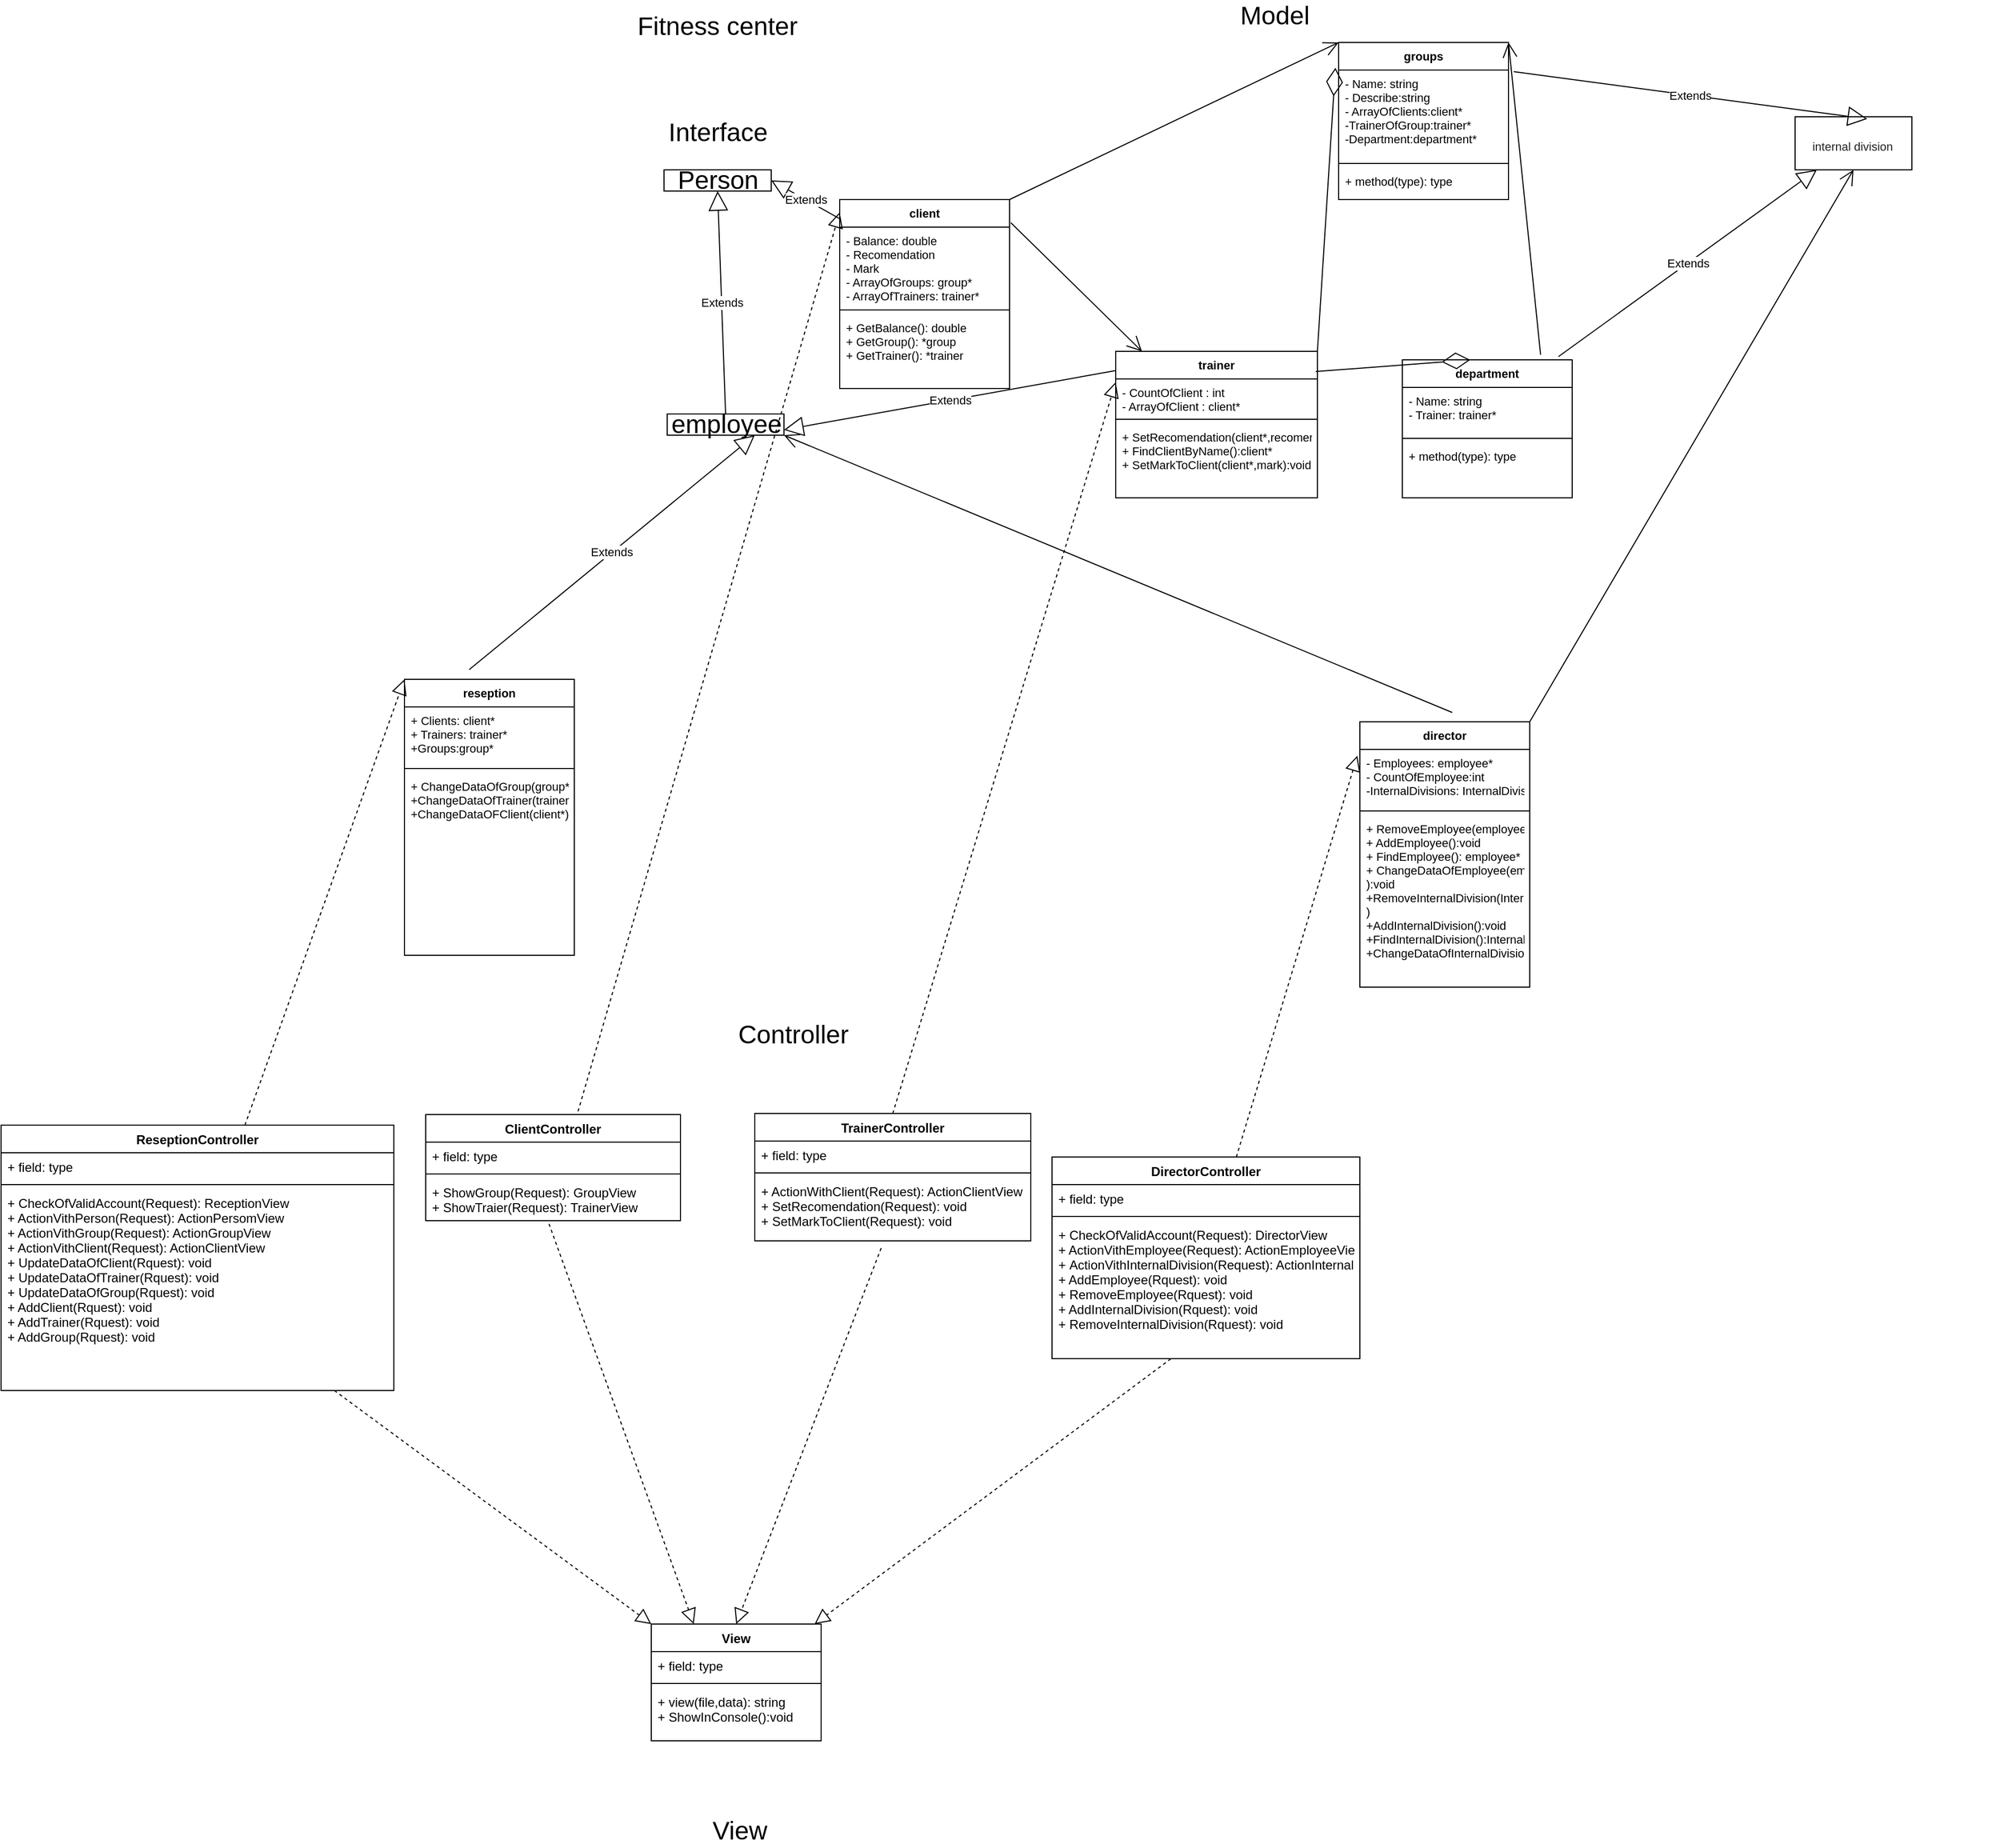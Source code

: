 <mxfile version="20.2.3" type="device"><diagram id="ywTpDA5CmYAOw7SFhdOo" name="Page-1"><mxGraphModel dx="3582" dy="1535" grid="1" gridSize="10" guides="1" tooltips="1" connect="1" arrows="1" fold="1" page="1" pageScale="1" pageWidth="827" pageHeight="1169" math="0" shadow="0"><root><mxCell id="0"/><mxCell id="1" parent="0"/><mxCell id="oSLBJCHj9Om_Ob4atrx4-1" value="&lt;font style=&quot;font-size: 24px;&quot;&gt;Fitness center&lt;/font&gt;" style="text;html=1;strokeColor=none;fillColor=none;align=center;verticalAlign=middle;whiteSpace=wrap;rounded=0;" parent="1" vertex="1"><mxGeometry x="310" y="10" width="190" height="30" as="geometry"/></mxCell><mxCell id="oSLBJCHj9Om_Ob4atrx4-3" value="View" style="text;html=1;strokeColor=none;fillColor=none;align=center;verticalAlign=middle;whiteSpace=wrap;rounded=0;fontSize=24;" parent="1" vertex="1"><mxGeometry x="395.5" y="1710" width="60" height="30" as="geometry"/></mxCell><mxCell id="oSLBJCHj9Om_Ob4atrx4-4" value="Model" style="text;html=1;strokeColor=none;fillColor=none;align=center;verticalAlign=middle;whiteSpace=wrap;rounded=0;fontSize=24;" parent="1" vertex="1"><mxGeometry x="900" width="60" height="30" as="geometry"/></mxCell><mxCell id="oSLBJCHj9Om_Ob4atrx4-5" value="Controller&lt;br&gt;" style="text;html=1;strokeColor=none;fillColor=none;align=center;verticalAlign=middle;whiteSpace=wrap;rounded=0;fontSize=24;" parent="1" vertex="1"><mxGeometry x="414" y="960" width="125" height="30" as="geometry"/></mxCell><mxCell id="oSLBJCHj9Om_Ob4atrx4-6" value="Interface&lt;br&gt;" style="text;html=1;strokeColor=none;fillColor=none;align=center;verticalAlign=middle;whiteSpace=wrap;rounded=0;fontSize=24;" parent="1" vertex="1"><mxGeometry x="342.5" y="110" width="125" height="30" as="geometry"/></mxCell><mxCell id="oSLBJCHj9Om_Ob4atrx4-7" value="Person" style="html=1;fontSize=24;" parent="1" vertex="1"><mxGeometry x="354.5" y="160" width="101" height="20" as="geometry"/></mxCell><mxCell id="oSLBJCHj9Om_Ob4atrx4-8" value="employee" style="html=1;fontSize=24;" parent="1" vertex="1"><mxGeometry x="357.5" y="390" width="110" height="20" as="geometry"/></mxCell><mxCell id="oSLBJCHj9Om_Ob4atrx4-13" value="trainer" style="swimlane;fontStyle=1;align=center;verticalAlign=top;childLayout=stackLayout;horizontal=1;startSize=26;horizontalStack=0;resizeParent=1;resizeParentMax=0;resizeLast=0;collapsible=1;marginBottom=0;fontSize=11;" parent="1" vertex="1"><mxGeometry x="780" y="331" width="190" height="138" as="geometry"/></mxCell><mxCell id="oSLBJCHj9Om_Ob4atrx4-14" value="- CountOfClient : int&#10;- ArrayOfClient : client*" style="text;strokeColor=none;fillColor=none;align=left;verticalAlign=top;spacingLeft=4;spacingRight=4;overflow=hidden;rotatable=0;points=[[0,0.5],[1,0.5]];portConstraint=eastwest;fontSize=11;" parent="oSLBJCHj9Om_Ob4atrx4-13" vertex="1"><mxGeometry y="26" width="190" height="34" as="geometry"/></mxCell><mxCell id="oSLBJCHj9Om_Ob4atrx4-15" value="" style="line;strokeWidth=1;fillColor=none;align=left;verticalAlign=middle;spacingTop=-1;spacingLeft=3;spacingRight=3;rotatable=0;labelPosition=right;points=[];portConstraint=eastwest;fontSize=11;" parent="oSLBJCHj9Om_Ob4atrx4-13" vertex="1"><mxGeometry y="60" width="190" height="8" as="geometry"/></mxCell><mxCell id="oSLBJCHj9Om_Ob4atrx4-16" value="+ SetRecomendation(client*,recomendation): void&#10;+ FindClientByName():client*&#10;+ SetMarkToClient(client*,mark):void" style="text;strokeColor=none;fillColor=none;align=left;verticalAlign=top;spacingLeft=4;spacingRight=4;overflow=hidden;rotatable=0;points=[[0,0.5],[1,0.5]];portConstraint=eastwest;fontSize=11;" parent="oSLBJCHj9Om_Ob4atrx4-13" vertex="1"><mxGeometry y="68" width="190" height="70" as="geometry"/></mxCell><mxCell id="oSLBJCHj9Om_Ob4atrx4-17" value="client" style="swimlane;fontStyle=1;align=center;verticalAlign=top;childLayout=stackLayout;horizontal=1;startSize=26;horizontalStack=0;resizeParent=1;resizeParentMax=0;resizeLast=0;collapsible=1;marginBottom=0;fontSize=11;" parent="1" vertex="1"><mxGeometry x="520" y="188" width="160" height="178" as="geometry"/></mxCell><mxCell id="oSLBJCHj9Om_Ob4atrx4-18" value="- Balance: double&#10;- Recomendation&#10;- Mark&#10;- ArrayOfGroups: group*&#10;- ArrayOfTrainers: trainer*" style="text;strokeColor=none;fillColor=none;align=left;verticalAlign=top;spacingLeft=4;spacingRight=4;overflow=hidden;rotatable=0;points=[[0,0.5],[1,0.5]];portConstraint=eastwest;fontSize=11;" parent="oSLBJCHj9Om_Ob4atrx4-17" vertex="1"><mxGeometry y="26" width="160" height="74" as="geometry"/></mxCell><mxCell id="oSLBJCHj9Om_Ob4atrx4-19" value="" style="line;strokeWidth=1;fillColor=none;align=left;verticalAlign=middle;spacingTop=-1;spacingLeft=3;spacingRight=3;rotatable=0;labelPosition=right;points=[];portConstraint=eastwest;fontSize=11;" parent="oSLBJCHj9Om_Ob4atrx4-17" vertex="1"><mxGeometry y="100" width="160" height="8" as="geometry"/></mxCell><mxCell id="oSLBJCHj9Om_Ob4atrx4-20" value="+ GetBalance(): double&#10;+ GetGroup(): *group&#10;+ GetTrainer(): *trainer" style="text;strokeColor=none;fillColor=none;align=left;verticalAlign=top;spacingLeft=4;spacingRight=4;overflow=hidden;rotatable=0;points=[[0,0.5],[1,0.5]];portConstraint=eastwest;fontSize=11;" parent="oSLBJCHj9Om_Ob4atrx4-17" vertex="1"><mxGeometry y="108" width="160" height="70" as="geometry"/></mxCell><mxCell id="oSLBJCHj9Om_Ob4atrx4-25" value="groups" style="swimlane;fontStyle=1;align=center;verticalAlign=top;childLayout=stackLayout;horizontal=1;startSize=26;horizontalStack=0;resizeParent=1;resizeParentMax=0;resizeLast=0;collapsible=1;marginBottom=0;fontSize=11;" parent="1" vertex="1"><mxGeometry x="990" y="40" width="160" height="148" as="geometry"/></mxCell><mxCell id="oSLBJCHj9Om_Ob4atrx4-26" value="- Name: string&#10;- Describe:string&#10;- ArrayOfClients:client*&#10;-TrainerOfGroup:trainer*&#10;-Department:department*" style="text;strokeColor=none;fillColor=none;align=left;verticalAlign=top;spacingLeft=4;spacingRight=4;overflow=hidden;rotatable=0;points=[[0,0.5],[1,0.5]];portConstraint=eastwest;fontSize=11;" parent="oSLBJCHj9Om_Ob4atrx4-25" vertex="1"><mxGeometry y="26" width="160" height="84" as="geometry"/></mxCell><mxCell id="oSLBJCHj9Om_Ob4atrx4-27" value="" style="line;strokeWidth=1;fillColor=none;align=left;verticalAlign=middle;spacingTop=-1;spacingLeft=3;spacingRight=3;rotatable=0;labelPosition=right;points=[];portConstraint=eastwest;fontSize=11;" parent="oSLBJCHj9Om_Ob4atrx4-25" vertex="1"><mxGeometry y="110" width="160" height="8" as="geometry"/></mxCell><mxCell id="oSLBJCHj9Om_Ob4atrx4-28" value="+ method(type): type" style="text;strokeColor=none;fillColor=none;align=left;verticalAlign=top;spacingLeft=4;spacingRight=4;overflow=hidden;rotatable=0;points=[[0,0.5],[1,0.5]];portConstraint=eastwest;fontSize=11;" parent="oSLBJCHj9Om_Ob4atrx4-25" vertex="1"><mxGeometry y="118" width="160" height="30" as="geometry"/></mxCell><mxCell id="oSLBJCHj9Om_Ob4atrx4-29" value="department" style="swimlane;fontStyle=1;align=center;verticalAlign=top;childLayout=stackLayout;horizontal=1;startSize=26;horizontalStack=0;resizeParent=1;resizeParentMax=0;resizeLast=0;collapsible=1;marginBottom=0;fontSize=11;" parent="1" vertex="1"><mxGeometry x="1050" y="339" width="160" height="130" as="geometry"/></mxCell><mxCell id="oSLBJCHj9Om_Ob4atrx4-30" value="- Name: string&#10;- Trainer: trainer*" style="text;strokeColor=none;fillColor=none;align=left;verticalAlign=top;spacingLeft=4;spacingRight=4;overflow=hidden;rotatable=0;points=[[0,0.5],[1,0.5]];portConstraint=eastwest;fontSize=11;" parent="oSLBJCHj9Om_Ob4atrx4-29" vertex="1"><mxGeometry y="26" width="160" height="44" as="geometry"/></mxCell><mxCell id="oSLBJCHj9Om_Ob4atrx4-31" value="" style="line;strokeWidth=1;fillColor=none;align=left;verticalAlign=middle;spacingTop=-1;spacingLeft=3;spacingRight=3;rotatable=0;labelPosition=right;points=[];portConstraint=eastwest;fontSize=11;" parent="oSLBJCHj9Om_Ob4atrx4-29" vertex="1"><mxGeometry y="70" width="160" height="8" as="geometry"/></mxCell><mxCell id="oSLBJCHj9Om_Ob4atrx4-32" value="+ method(type): type" style="text;strokeColor=none;fillColor=none;align=left;verticalAlign=top;spacingLeft=4;spacingRight=4;overflow=hidden;rotatable=0;points=[[0,0.5],[1,0.5]];portConstraint=eastwest;fontSize=11;" parent="oSLBJCHj9Om_Ob4atrx4-29" vertex="1"><mxGeometry y="78" width="160" height="52" as="geometry"/></mxCell><mxCell id="oSLBJCHj9Om_Ob4atrx4-33" value="Extends" style="endArrow=block;endSize=16;endFill=0;html=1;rounded=0;fontSize=11;exitX=0.007;exitY=0.105;exitDx=0;exitDy=0;entryX=1;entryY=0.5;entryDx=0;entryDy=0;exitPerimeter=0;" parent="1" source="oSLBJCHj9Om_Ob4atrx4-17" target="oSLBJCHj9Om_Ob4atrx4-7" edge="1"><mxGeometry width="160" relative="1" as="geometry"><mxPoint x="500" y="300" as="sourcePoint"/><mxPoint x="660" y="300" as="targetPoint"/></mxGeometry></mxCell><mxCell id="oSLBJCHj9Om_Ob4atrx4-36" value="Extends" style="endArrow=block;endSize=16;endFill=0;html=1;rounded=0;fontSize=11;exitX=0;exitY=-0.231;exitDx=0;exitDy=0;exitPerimeter=0;entryX=1;entryY=0.75;entryDx=0;entryDy=0;" parent="1" source="oSLBJCHj9Om_Ob4atrx4-14" target="oSLBJCHj9Om_Ob4atrx4-8" edge="1"><mxGeometry width="160" relative="1" as="geometry"><mxPoint x="710" y="220" as="sourcePoint"/><mxPoint x="520" y="350" as="targetPoint"/></mxGeometry></mxCell><mxCell id="oSLBJCHj9Om_Ob4atrx4-39" value="" style="endArrow=diamondThin;endFill=0;endSize=24;html=1;rounded=0;fontSize=11;exitX=1;exitY=0;exitDx=0;exitDy=0;entryX=-0.019;entryY=0.161;entryDx=0;entryDy=0;entryPerimeter=0;" parent="1" source="oSLBJCHj9Om_Ob4atrx4-13" target="oSLBJCHj9Om_Ob4atrx4-25" edge="1"><mxGeometry width="160" relative="1" as="geometry"><mxPoint x="710" y="50" as="sourcePoint"/><mxPoint x="870" y="50" as="targetPoint"/></mxGeometry></mxCell><mxCell id="oSLBJCHj9Om_Ob4atrx4-40" value="" style="endArrow=open;endFill=1;endSize=12;html=1;rounded=0;fontSize=11;exitX=1.007;exitY=0.122;exitDx=0;exitDy=0;exitPerimeter=0;" parent="1" source="oSLBJCHj9Om_Ob4atrx4-17" target="oSLBJCHj9Om_Ob4atrx4-13" edge="1"><mxGeometry width="160" relative="1" as="geometry"><mxPoint x="660" y="110" as="sourcePoint"/><mxPoint x="800" y="330" as="targetPoint"/></mxGeometry></mxCell><mxCell id="oSLBJCHj9Om_Ob4atrx4-41" value="" style="endArrow=diamondThin;endFill=0;endSize=24;html=1;rounded=0;fontSize=11;exitX=0.992;exitY=0.138;exitDx=0;exitDy=0;exitPerimeter=0;entryX=0.4;entryY=0;entryDx=0;entryDy=0;entryPerimeter=0;" parent="1" source="oSLBJCHj9Om_Ob4atrx4-13" target="oSLBJCHj9Om_Ob4atrx4-29" edge="1"><mxGeometry width="160" relative="1" as="geometry"><mxPoint x="840" y="250" as="sourcePoint"/><mxPoint x="1000" y="250" as="targetPoint"/></mxGeometry></mxCell><mxCell id="oSLBJCHj9Om_Ob4atrx4-44" value="director" style="swimlane;fontStyle=1;align=center;verticalAlign=top;childLayout=stackLayout;horizontal=1;startSize=26;horizontalStack=0;resizeParent=1;resizeParentMax=0;resizeLast=0;collapsible=1;marginBottom=0;fontSize=11;" parent="1" vertex="1"><mxGeometry x="1010" y="680" width="160" height="250" as="geometry"/></mxCell><mxCell id="oSLBJCHj9Om_Ob4atrx4-45" value="- Employees: employee*&#10;- CountOfEmployee:int&#10;-InternalDivisions: InternalDivision*" style="text;strokeColor=none;fillColor=none;align=left;verticalAlign=top;spacingLeft=4;spacingRight=4;overflow=hidden;rotatable=0;points=[[0,0.5],[1,0.5]];portConstraint=eastwest;fontSize=11;" parent="oSLBJCHj9Om_Ob4atrx4-44" vertex="1"><mxGeometry y="26" width="160" height="54" as="geometry"/></mxCell><mxCell id="oSLBJCHj9Om_Ob4atrx4-46" value="" style="line;strokeWidth=1;fillColor=none;align=left;verticalAlign=middle;spacingTop=-1;spacingLeft=3;spacingRight=3;rotatable=0;labelPosition=right;points=[];portConstraint=eastwest;fontSize=11;" parent="oSLBJCHj9Om_Ob4atrx4-44" vertex="1"><mxGeometry y="80" width="160" height="8" as="geometry"/></mxCell><mxCell id="oSLBJCHj9Om_Ob4atrx4-47" value="+ RemoveEmployee(employee*): type&#10;+ AddEmployee():void&#10;+ FindEmployee(): employee*&#10;+ ChangeDataOfEmployee(employee*&#10;):void&#10;+RemoveInternalDivision(InternalDivision*&#10;)&#10;+AddInternalDivision():void&#10;+FindInternalDivision():InternalDivision*&#10;+ChangeDataOfInternalDivision():void" style="text;strokeColor=none;fillColor=none;align=left;verticalAlign=top;spacingLeft=4;spacingRight=4;overflow=hidden;rotatable=0;points=[[0,0.5],[1,0.5]];portConstraint=eastwest;fontSize=11;" parent="oSLBJCHj9Om_Ob4atrx4-44" vertex="1"><mxGeometry y="88" width="160" height="162" as="geometry"/></mxCell><mxCell id="oSLBJCHj9Om_Ob4atrx4-52" value="reseption" style="swimlane;fontStyle=1;align=center;verticalAlign=top;childLayout=stackLayout;horizontal=1;startSize=26;horizontalStack=0;resizeParent=1;resizeParentMax=0;resizeLast=0;collapsible=1;marginBottom=0;fontSize=11;" parent="1" vertex="1"><mxGeometry x="110" y="640" width="160" height="260" as="geometry"/></mxCell><mxCell id="oSLBJCHj9Om_Ob4atrx4-53" value="+ Clients: client*&#10;+ Trainers: trainer*&#10;+Groups:group*&#10;" style="text;strokeColor=none;fillColor=none;align=left;verticalAlign=top;spacingLeft=4;spacingRight=4;overflow=hidden;rotatable=0;points=[[0,0.5],[1,0.5]];portConstraint=eastwest;fontSize=11;" parent="oSLBJCHj9Om_Ob4atrx4-52" vertex="1"><mxGeometry y="26" width="160" height="54" as="geometry"/></mxCell><mxCell id="oSLBJCHj9Om_Ob4atrx4-54" value="" style="line;strokeWidth=1;fillColor=none;align=left;verticalAlign=middle;spacingTop=-1;spacingLeft=3;spacingRight=3;rotatable=0;labelPosition=right;points=[];portConstraint=eastwest;fontSize=11;" parent="oSLBJCHj9Om_Ob4atrx4-52" vertex="1"><mxGeometry y="80" width="160" height="8" as="geometry"/></mxCell><mxCell id="oSLBJCHj9Om_Ob4atrx4-55" value="+ ChangeDataOfGroup(group*): void&#10;+ChangeDataOfTrainer(trainer*):void&#10;+ChangeDataOFClient(client*):void" style="text;strokeColor=none;fillColor=none;align=left;verticalAlign=top;spacingLeft=4;spacingRight=4;overflow=hidden;rotatable=0;points=[[0,0.5],[1,0.5]];portConstraint=eastwest;fontSize=11;" parent="oSLBJCHj9Om_Ob4atrx4-52" vertex="1"><mxGeometry y="88" width="160" height="172" as="geometry"/></mxCell><mxCell id="oSLBJCHj9Om_Ob4atrx4-56" value="Extends" style="endArrow=block;endSize=16;endFill=0;html=1;rounded=0;fontSize=11;exitX=0.5;exitY=0;exitDx=0;exitDy=0;entryX=0.5;entryY=1;entryDx=0;entryDy=0;" parent="1" source="oSLBJCHj9Om_Ob4atrx4-8" target="oSLBJCHj9Om_Ob4atrx4-7" edge="1"><mxGeometry width="160" relative="1" as="geometry"><mxPoint x="290" y="210" as="sourcePoint"/><mxPoint x="450" y="210" as="targetPoint"/></mxGeometry></mxCell><mxCell id="oSLBJCHj9Om_Ob4atrx4-57" value="&lt;pre style=&quot;unicode-bidi: isolate; font-size: 28px; line-height: 36px; border: none; padding: 2px 0.14em 2px 0px; position: relative; margin-top: -2px; margin-bottom: -2px; resize: none; font-family: inherit; overflow: hidden; text-align: left; width: 270px; overflow-wrap: break-word; color: rgb(32, 33, 36);&quot; dir=&quot;ltr&quot; id=&quot;tw-target-text&quot; data-placeholder=&quot;Перевод&quot; class=&quot;tw-data-text tw-text-large tw-ta&quot;&gt;&lt;span style=&quot;font-size: 11px;&quot; lang=&quot;en&quot; class=&quot;Y2IQFc&quot;&gt;                                internal division&lt;/span&gt;&lt;/pre&gt;" style="html=1;fontSize=11;" parent="1" vertex="1"><mxGeometry x="1420" y="110" width="110" height="50" as="geometry"/></mxCell><mxCell id="oSLBJCHj9Om_Ob4atrx4-58" value="Extends" style="endArrow=block;endSize=16;endFill=0;html=1;rounded=0;fontSize=11;exitX=1.031;exitY=0.186;exitDx=0;exitDy=0;entryX=0.618;entryY=0.04;entryDx=0;entryDy=0;entryPerimeter=0;exitPerimeter=0;" parent="1" source="oSLBJCHj9Om_Ob4atrx4-25" target="oSLBJCHj9Om_Ob4atrx4-57" edge="1"><mxGeometry width="160" relative="1" as="geometry"><mxPoint x="422.5" y="280" as="sourcePoint"/><mxPoint x="415" y="190" as="targetPoint"/></mxGeometry></mxCell><mxCell id="oSLBJCHj9Om_Ob4atrx4-59" value="Extends" style="endArrow=block;endSize=16;endFill=0;html=1;rounded=0;fontSize=11;exitX=0.919;exitY=-0.023;exitDx=0;exitDy=0;exitPerimeter=0;" parent="1" source="oSLBJCHj9Om_Ob4atrx4-29" target="oSLBJCHj9Om_Ob4atrx4-57" edge="1"><mxGeometry width="160" relative="1" as="geometry"><mxPoint x="1074.96" y="79.996" as="sourcePoint"/><mxPoint x="1130" y="390" as="targetPoint"/></mxGeometry></mxCell><mxCell id="oSLBJCHj9Om_Ob4atrx4-61" value="" style="endArrow=open;endFill=1;endSize=12;html=1;rounded=0;fontSize=11;exitX=1;exitY=0;exitDx=0;exitDy=0;entryX=0.5;entryY=1;entryDx=0;entryDy=0;" parent="1" source="oSLBJCHj9Om_Ob4atrx4-44" target="oSLBJCHj9Om_Ob4atrx4-57" edge="1"><mxGeometry width="160" relative="1" as="geometry"><mxPoint x="530" y="540" as="sourcePoint"/><mxPoint x="690" y="540" as="targetPoint"/></mxGeometry></mxCell><mxCell id="oSLBJCHj9Om_Ob4atrx4-62" value="" style="endArrow=open;endFill=1;endSize=12;html=1;rounded=0;fontSize=11;exitX=0.544;exitY=-0.035;exitDx=0;exitDy=0;exitPerimeter=0;entryX=1;entryY=1;entryDx=0;entryDy=0;" parent="1" source="oSLBJCHj9Om_Ob4atrx4-44" target="oSLBJCHj9Om_Ob4atrx4-8" edge="1"><mxGeometry width="160" relative="1" as="geometry"><mxPoint x="270" y="530" as="sourcePoint"/><mxPoint x="430" y="530" as="targetPoint"/></mxGeometry></mxCell><mxCell id="oSLBJCHj9Om_Ob4atrx4-64" value="Extends" style="endArrow=block;endSize=16;endFill=0;html=1;rounded=0;fontSize=11;exitX=0.381;exitY=-0.035;exitDx=0;exitDy=0;exitPerimeter=0;entryX=0.75;entryY=1;entryDx=0;entryDy=0;" parent="1" source="oSLBJCHj9Om_Ob4atrx4-52" target="oSLBJCHj9Om_Ob4atrx4-8" edge="1"><mxGeometry width="160" relative="1" as="geometry"><mxPoint x="440" y="440" as="sourcePoint"/><mxPoint x="600" y="440" as="targetPoint"/></mxGeometry></mxCell><mxCell id="K5JFJZhJ8ngWkZgTFPVT-3" value="" style="endArrow=open;endFill=1;endSize=12;html=1;rounded=0;entryX=0;entryY=0;entryDx=0;entryDy=0;exitX=1;exitY=0;exitDx=0;exitDy=0;" parent="1" source="oSLBJCHj9Om_Ob4atrx4-17" target="oSLBJCHj9Om_Ob4atrx4-25" edge="1"><mxGeometry width="160" relative="1" as="geometry"><mxPoint x="660" y="110" as="sourcePoint"/><mxPoint x="800" y="170" as="targetPoint"/></mxGeometry></mxCell><mxCell id="K5JFJZhJ8ngWkZgTFPVT-4" value="" style="endArrow=open;endFill=1;endSize=12;html=1;rounded=0;exitX=0.814;exitY=-0.037;exitDx=0;exitDy=0;exitPerimeter=0;entryX=1;entryY=0;entryDx=0;entryDy=0;" parent="1" source="oSLBJCHj9Om_Ob4atrx4-29" target="oSLBJCHj9Om_Ob4atrx4-25" edge="1"><mxGeometry width="160" relative="1" as="geometry"><mxPoint x="1030" y="250" as="sourcePoint"/><mxPoint x="1190" y="250" as="targetPoint"/></mxGeometry></mxCell><mxCell id="qU8sWuFqJ6g4sLGBPlg7-1" value="ReseptionController" style="swimlane;fontStyle=1;align=center;verticalAlign=top;childLayout=stackLayout;horizontal=1;startSize=26;horizontalStack=0;resizeParent=1;resizeParentMax=0;resizeLast=0;collapsible=1;marginBottom=0;" parent="1" vertex="1"><mxGeometry x="-270" y="1060" width="370" height="250" as="geometry"/></mxCell><mxCell id="qU8sWuFqJ6g4sLGBPlg7-2" value="+ field: type" style="text;strokeColor=none;fillColor=none;align=left;verticalAlign=top;spacingLeft=4;spacingRight=4;overflow=hidden;rotatable=0;points=[[0,0.5],[1,0.5]];portConstraint=eastwest;" parent="qU8sWuFqJ6g4sLGBPlg7-1" vertex="1"><mxGeometry y="26" width="370" height="26" as="geometry"/></mxCell><mxCell id="qU8sWuFqJ6g4sLGBPlg7-3" value="" style="line;strokeWidth=1;fillColor=none;align=left;verticalAlign=middle;spacingTop=-1;spacingLeft=3;spacingRight=3;rotatable=0;labelPosition=right;points=[];portConstraint=eastwest;" parent="qU8sWuFqJ6g4sLGBPlg7-1" vertex="1"><mxGeometry y="52" width="370" height="8" as="geometry"/></mxCell><mxCell id="qU8sWuFqJ6g4sLGBPlg7-4" value="+ CheckOfValidAccount(Request): ReceptionView&#10;+ ActionVithPerson(Request): ActionPersomView&#10;+ ActionVithGroup(Request): ActionGroupView&#10;+ ActionVithClient(Request): ActionClientView&#10;+ UpdateDataOfClient(Rquest): void&#10;+ UpdateDataOfTrainer(Rquest): void&#10;+ UpdateDataOfGroup(Rquest): void&#10;+ AddClient(Rquest): void&#10;+ AddTrainer(Rquest): void&#10;+ AddGroup(Rquest): void" style="text;strokeColor=none;fillColor=none;align=left;verticalAlign=top;spacingLeft=4;spacingRight=4;overflow=hidden;rotatable=0;points=[[0,0.5],[1,0.5]];portConstraint=eastwest;" parent="qU8sWuFqJ6g4sLGBPlg7-1" vertex="1"><mxGeometry y="60" width="370" height="190" as="geometry"/></mxCell><mxCell id="qU8sWuFqJ6g4sLGBPlg7-5" value="DirectorController" style="swimlane;fontStyle=1;align=center;verticalAlign=top;childLayout=stackLayout;horizontal=1;startSize=26;horizontalStack=0;resizeParent=1;resizeParentMax=0;resizeLast=0;collapsible=1;marginBottom=0;" parent="1" vertex="1"><mxGeometry x="720" y="1090" width="290" height="190" as="geometry"/></mxCell><mxCell id="qU8sWuFqJ6g4sLGBPlg7-6" value="+ field: type" style="text;strokeColor=none;fillColor=none;align=left;verticalAlign=top;spacingLeft=4;spacingRight=4;overflow=hidden;rotatable=0;points=[[0,0.5],[1,0.5]];portConstraint=eastwest;" parent="qU8sWuFqJ6g4sLGBPlg7-5" vertex="1"><mxGeometry y="26" width="290" height="26" as="geometry"/></mxCell><mxCell id="qU8sWuFqJ6g4sLGBPlg7-7" value="" style="line;strokeWidth=1;fillColor=none;align=left;verticalAlign=middle;spacingTop=-1;spacingLeft=3;spacingRight=3;rotatable=0;labelPosition=right;points=[];portConstraint=eastwest;" parent="qU8sWuFqJ6g4sLGBPlg7-5" vertex="1"><mxGeometry y="52" width="290" height="8" as="geometry"/></mxCell><mxCell id="qU8sWuFqJ6g4sLGBPlg7-8" value="+ CheckOfValidAccount(Request): DirectorView&#10;+ ActionVithEmployee(Request): ActionEmployeeView&#10;+ ActionVithInternalDivision(Request): ActionInternalDivisionView&#10;+ AddEmployee(Rquest): void&#10;+ RemoveEmployee(Rquest): void&#10;+ AddInternalDivision(Rquest): void&#10;+ RemoveInternalDivision(Rquest): void" style="text;strokeColor=none;fillColor=none;align=left;verticalAlign=top;spacingLeft=4;spacingRight=4;overflow=hidden;rotatable=0;points=[[0,0.5],[1,0.5]];portConstraint=eastwest;" parent="qU8sWuFqJ6g4sLGBPlg7-5" vertex="1"><mxGeometry y="60" width="290" height="130" as="geometry"/></mxCell><mxCell id="qU8sWuFqJ6g4sLGBPlg7-9" value="TrainerController" style="swimlane;fontStyle=1;align=center;verticalAlign=top;childLayout=stackLayout;horizontal=1;startSize=26;horizontalStack=0;resizeParent=1;resizeParentMax=0;resizeLast=0;collapsible=1;marginBottom=0;" parent="1" vertex="1"><mxGeometry x="440" y="1049" width="260" height="120" as="geometry"/></mxCell><mxCell id="qU8sWuFqJ6g4sLGBPlg7-10" value="+ field: type" style="text;strokeColor=none;fillColor=none;align=left;verticalAlign=top;spacingLeft=4;spacingRight=4;overflow=hidden;rotatable=0;points=[[0,0.5],[1,0.5]];portConstraint=eastwest;" parent="qU8sWuFqJ6g4sLGBPlg7-9" vertex="1"><mxGeometry y="26" width="260" height="26" as="geometry"/></mxCell><mxCell id="qU8sWuFqJ6g4sLGBPlg7-11" value="" style="line;strokeWidth=1;fillColor=none;align=left;verticalAlign=middle;spacingTop=-1;spacingLeft=3;spacingRight=3;rotatable=0;labelPosition=right;points=[];portConstraint=eastwest;" parent="qU8sWuFqJ6g4sLGBPlg7-9" vertex="1"><mxGeometry y="52" width="260" height="8" as="geometry"/></mxCell><mxCell id="qU8sWuFqJ6g4sLGBPlg7-12" value="+ ActionWithClient(Request): ActionClientView&#10;+ SetRecomendation(Request): void&#10;+ SetMarkToClient(Request): void" style="text;strokeColor=none;fillColor=none;align=left;verticalAlign=top;spacingLeft=4;spacingRight=4;overflow=hidden;rotatable=0;points=[[0,0.5],[1,0.5]];portConstraint=eastwest;" parent="qU8sWuFqJ6g4sLGBPlg7-9" vertex="1"><mxGeometry y="60" width="260" height="60" as="geometry"/></mxCell><mxCell id="qU8sWuFqJ6g4sLGBPlg7-13" value="ClientController" style="swimlane;fontStyle=1;align=center;verticalAlign=top;childLayout=stackLayout;horizontal=1;startSize=26;horizontalStack=0;resizeParent=1;resizeParentMax=0;resizeLast=0;collapsible=1;marginBottom=0;" parent="1" vertex="1"><mxGeometry x="130" y="1050" width="240" height="100" as="geometry"/></mxCell><mxCell id="qU8sWuFqJ6g4sLGBPlg7-14" value="+ field: type" style="text;strokeColor=none;fillColor=none;align=left;verticalAlign=top;spacingLeft=4;spacingRight=4;overflow=hidden;rotatable=0;points=[[0,0.5],[1,0.5]];portConstraint=eastwest;" parent="qU8sWuFqJ6g4sLGBPlg7-13" vertex="1"><mxGeometry y="26" width="240" height="26" as="geometry"/></mxCell><mxCell id="qU8sWuFqJ6g4sLGBPlg7-15" value="" style="line;strokeWidth=1;fillColor=none;align=left;verticalAlign=middle;spacingTop=-1;spacingLeft=3;spacingRight=3;rotatable=0;labelPosition=right;points=[];portConstraint=eastwest;" parent="qU8sWuFqJ6g4sLGBPlg7-13" vertex="1"><mxGeometry y="52" width="240" height="8" as="geometry"/></mxCell><mxCell id="qU8sWuFqJ6g4sLGBPlg7-16" value="+ ShowGroup(Request): GroupView&#10;+ ShowTraier(Request): TrainerView" style="text;strokeColor=none;fillColor=none;align=left;verticalAlign=top;spacingLeft=4;spacingRight=4;overflow=hidden;rotatable=0;points=[[0,0.5],[1,0.5]];portConstraint=eastwest;" parent="qU8sWuFqJ6g4sLGBPlg7-13" vertex="1"><mxGeometry y="60" width="240" height="40" as="geometry"/></mxCell><mxCell id="egqnZLG1YkHU0Bu1QqKH-7" value="" style="endArrow=block;dashed=1;endFill=0;endSize=12;html=1;rounded=0;entryX=-0.015;entryY=0.111;entryDx=0;entryDy=0;entryPerimeter=0;" parent="1" source="qU8sWuFqJ6g4sLGBPlg7-5" target="oSLBJCHj9Om_Ob4atrx4-45" edge="1"><mxGeometry width="160" relative="1" as="geometry"><mxPoint x="740" y="1050" as="sourcePoint"/><mxPoint x="900" y="1050" as="targetPoint"/></mxGeometry></mxCell><mxCell id="egqnZLG1YkHU0Bu1QqKH-8" value="" style="endArrow=block;dashed=1;endFill=0;endSize=12;html=1;rounded=0;entryX=0;entryY=0;entryDx=0;entryDy=0;" parent="1" source="qU8sWuFqJ6g4sLGBPlg7-1" target="oSLBJCHj9Om_Ob4atrx4-52" edge="1"><mxGeometry width="160" relative="1" as="geometry"><mxPoint y="450" as="sourcePoint"/><mxPoint x="160" y="450" as="targetPoint"/></mxGeometry></mxCell><mxCell id="egqnZLG1YkHU0Bu1QqKH-10" value="" style="endArrow=block;dashed=1;endFill=0;endSize=12;html=1;rounded=0;exitX=0.598;exitY=-0.03;exitDx=0;exitDy=0;exitPerimeter=0;" parent="1" source="qU8sWuFqJ6g4sLGBPlg7-13" edge="1"><mxGeometry width="160" relative="1" as="geometry"><mxPoint x="490" y="570" as="sourcePoint"/><mxPoint x="520" y="200" as="targetPoint"/></mxGeometry></mxCell><mxCell id="egqnZLG1YkHU0Bu1QqKH-11" value="" style="endArrow=block;dashed=1;endFill=0;endSize=12;html=1;rounded=0;exitX=0.5;exitY=0;exitDx=0;exitDy=0;" parent="1" source="qU8sWuFqJ6g4sLGBPlg7-9" edge="1"><mxGeometry width="160" relative="1" as="geometry"><mxPoint x="540" y="880" as="sourcePoint"/><mxPoint x="780" y="360" as="targetPoint"/></mxGeometry></mxCell><mxCell id="egqnZLG1YkHU0Bu1QqKH-33" value="View" style="swimlane;fontStyle=1;align=center;verticalAlign=top;childLayout=stackLayout;horizontal=1;startSize=26;horizontalStack=0;resizeParent=1;resizeParentMax=0;resizeLast=0;collapsible=1;marginBottom=0;" parent="1" vertex="1"><mxGeometry x="342.5" y="1530" width="160" height="110" as="geometry"/></mxCell><mxCell id="egqnZLG1YkHU0Bu1QqKH-34" value="+ field: type" style="text;strokeColor=none;fillColor=none;align=left;verticalAlign=top;spacingLeft=4;spacingRight=4;overflow=hidden;rotatable=0;points=[[0,0.5],[1,0.5]];portConstraint=eastwest;" parent="egqnZLG1YkHU0Bu1QqKH-33" vertex="1"><mxGeometry y="26" width="160" height="26" as="geometry"/></mxCell><mxCell id="egqnZLG1YkHU0Bu1QqKH-35" value="" style="line;strokeWidth=1;fillColor=none;align=left;verticalAlign=middle;spacingTop=-1;spacingLeft=3;spacingRight=3;rotatable=0;labelPosition=right;points=[];portConstraint=eastwest;" parent="egqnZLG1YkHU0Bu1QqKH-33" vertex="1"><mxGeometry y="52" width="160" height="8" as="geometry"/></mxCell><mxCell id="egqnZLG1YkHU0Bu1QqKH-36" value="+ view(file,data): string&#10;+ ShowInConsole():void" style="text;strokeColor=none;fillColor=none;align=left;verticalAlign=top;spacingLeft=4;spacingRight=4;overflow=hidden;rotatable=0;points=[[0,0.5],[1,0.5]];portConstraint=eastwest;" parent="egqnZLG1YkHU0Bu1QqKH-33" vertex="1"><mxGeometry y="60" width="160" height="50" as="geometry"/></mxCell><mxCell id="egqnZLG1YkHU0Bu1QqKH-37" value="" style="endArrow=block;dashed=1;endFill=0;endSize=12;html=1;rounded=0;entryX=0;entryY=0;entryDx=0;entryDy=0;" parent="1" source="qU8sWuFqJ6g4sLGBPlg7-4" target="egqnZLG1YkHU0Bu1QqKH-33" edge="1"><mxGeometry width="160" relative="1" as="geometry"><mxPoint x="80" y="1430" as="sourcePoint"/><mxPoint x="240" y="1430" as="targetPoint"/></mxGeometry></mxCell><mxCell id="egqnZLG1YkHU0Bu1QqKH-38" value="" style="endArrow=block;dashed=1;endFill=0;endSize=12;html=1;rounded=0;exitX=0.484;exitY=1.075;exitDx=0;exitDy=0;exitPerimeter=0;entryX=0.25;entryY=0;entryDx=0;entryDy=0;" parent="1" source="qU8sWuFqJ6g4sLGBPlg7-16" target="egqnZLG1YkHU0Bu1QqKH-33" edge="1"><mxGeometry width="160" relative="1" as="geometry"><mxPoint x="240" y="1400" as="sourcePoint"/><mxPoint x="400" y="1400" as="targetPoint"/></mxGeometry></mxCell><mxCell id="egqnZLG1YkHU0Bu1QqKH-39" value="" style="endArrow=block;dashed=1;endFill=0;endSize=12;html=1;rounded=0;exitX=0.458;exitY=1.114;exitDx=0;exitDy=0;exitPerimeter=0;entryX=0.5;entryY=0;entryDx=0;entryDy=0;" parent="1" source="qU8sWuFqJ6g4sLGBPlg7-12" target="egqnZLG1YkHU0Bu1QqKH-33" edge="1"><mxGeometry width="160" relative="1" as="geometry"><mxPoint x="480" y="1330" as="sourcePoint"/><mxPoint x="640" y="1330" as="targetPoint"/></mxGeometry></mxCell><mxCell id="egqnZLG1YkHU0Bu1QqKH-40" value="" style="endArrow=block;dashed=1;endFill=0;endSize=12;html=1;rounded=0;exitX=0.386;exitY=1.001;exitDx=0;exitDy=0;exitPerimeter=0;" parent="1" source="qU8sWuFqJ6g4sLGBPlg7-8" target="egqnZLG1YkHU0Bu1QqKH-33" edge="1"><mxGeometry width="160" relative="1" as="geometry"><mxPoint x="680" y="1420" as="sourcePoint"/><mxPoint x="840" y="1420" as="targetPoint"/></mxGeometry></mxCell></root></mxGraphModel></diagram></mxfile>